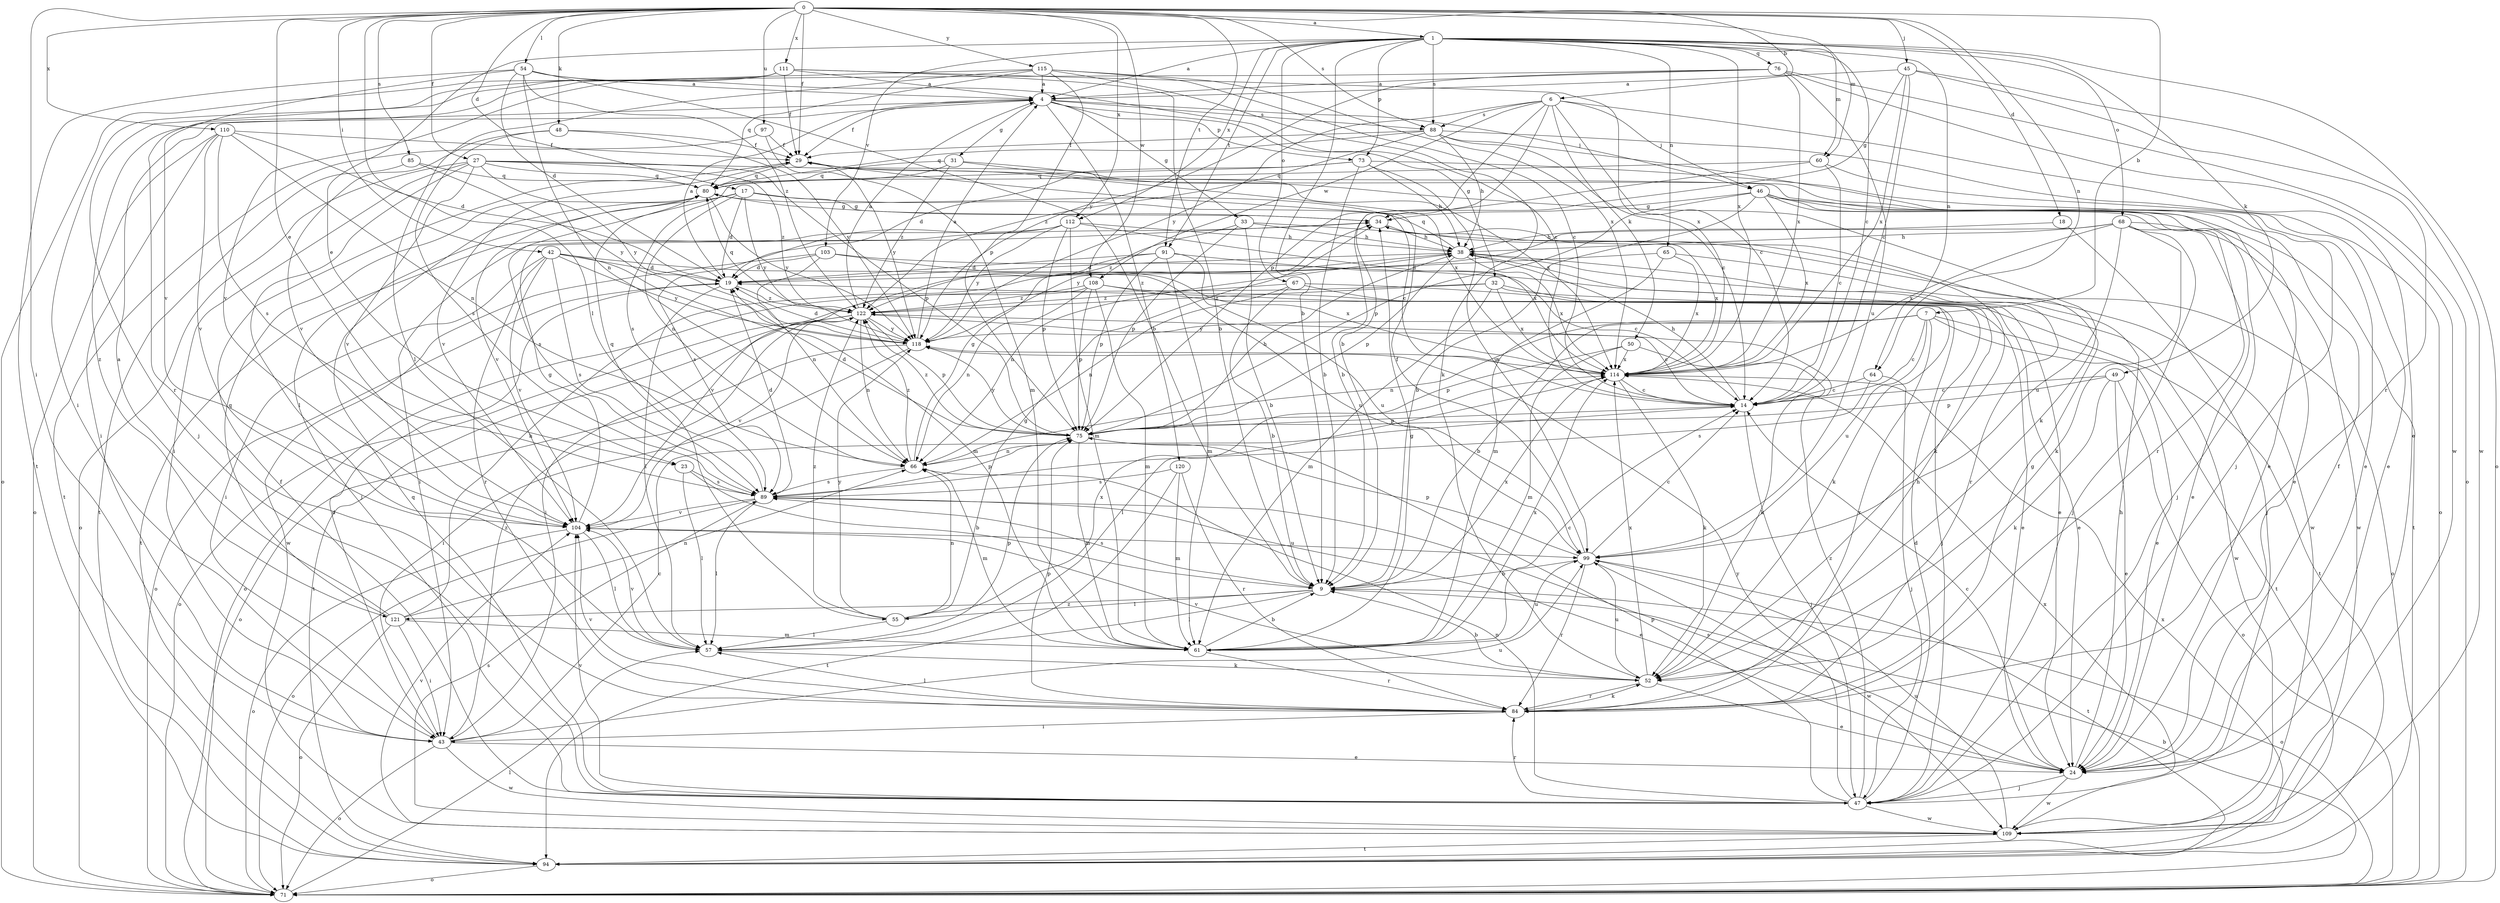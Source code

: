 strict digraph  {
0;
1;
4;
6;
7;
9;
14;
17;
18;
19;
23;
24;
27;
29;
31;
32;
33;
34;
38;
42;
43;
45;
46;
47;
48;
49;
50;
52;
54;
55;
57;
60;
61;
64;
65;
66;
67;
68;
71;
73;
75;
76;
80;
84;
85;
88;
89;
91;
94;
97;
99;
103;
104;
108;
109;
110;
111;
112;
114;
115;
118;
120;
121;
122;
0 -> 1  [label=a];
0 -> 6  [label=b];
0 -> 7  [label=b];
0 -> 17  [label=d];
0 -> 18  [label=d];
0 -> 23  [label=e];
0 -> 27  [label=f];
0 -> 29  [label=f];
0 -> 42  [label=i];
0 -> 43  [label=i];
0 -> 45  [label=j];
0 -> 48  [label=k];
0 -> 54  [label=l];
0 -> 55  [label=l];
0 -> 60  [label=m];
0 -> 64  [label=n];
0 -> 85  [label=s];
0 -> 88  [label=s];
0 -> 91  [label=t];
0 -> 97  [label=u];
0 -> 108  [label=w];
0 -> 110  [label=x];
0 -> 111  [label=x];
0 -> 112  [label=x];
0 -> 115  [label=y];
1 -> 4  [label=a];
1 -> 9  [label=b];
1 -> 14  [label=c];
1 -> 23  [label=e];
1 -> 49  [label=k];
1 -> 60  [label=m];
1 -> 64  [label=n];
1 -> 65  [label=n];
1 -> 67  [label=o];
1 -> 68  [label=o];
1 -> 71  [label=o];
1 -> 73  [label=p];
1 -> 76  [label=q];
1 -> 88  [label=s];
1 -> 91  [label=t];
1 -> 103  [label=v];
1 -> 112  [label=x];
1 -> 114  [label=x];
4 -> 29  [label=f];
4 -> 31  [label=g];
4 -> 32  [label=g];
4 -> 33  [label=g];
4 -> 46  [label=j];
4 -> 73  [label=p];
4 -> 88  [label=s];
4 -> 120  [label=z];
4 -> 121  [label=z];
6 -> 9  [label=b];
6 -> 14  [label=c];
6 -> 24  [label=e];
6 -> 46  [label=j];
6 -> 50  [label=k];
6 -> 75  [label=p];
6 -> 88  [label=s];
6 -> 108  [label=w];
6 -> 118  [label=y];
7 -> 9  [label=b];
7 -> 14  [label=c];
7 -> 24  [label=e];
7 -> 66  [label=n];
7 -> 84  [label=r];
7 -> 94  [label=t];
7 -> 99  [label=u];
7 -> 118  [label=y];
9 -> 55  [label=l];
9 -> 57  [label=l];
9 -> 71  [label=o];
9 -> 89  [label=s];
9 -> 114  [label=x];
9 -> 121  [label=z];
14 -> 38  [label=h];
14 -> 47  [label=j];
14 -> 75  [label=p];
17 -> 14  [label=c];
17 -> 19  [label=d];
17 -> 34  [label=g];
17 -> 47  [label=j];
17 -> 66  [label=n];
17 -> 89  [label=s];
17 -> 118  [label=y];
18 -> 38  [label=h];
18 -> 47  [label=j];
19 -> 4  [label=a];
19 -> 57  [label=l];
19 -> 71  [label=o];
19 -> 122  [label=z];
23 -> 9  [label=b];
23 -> 57  [label=l];
23 -> 89  [label=s];
24 -> 14  [label=c];
24 -> 29  [label=f];
24 -> 38  [label=h];
24 -> 47  [label=j];
24 -> 89  [label=s];
24 -> 109  [label=w];
27 -> 24  [label=e];
27 -> 43  [label=i];
27 -> 57  [label=l];
27 -> 71  [label=o];
27 -> 75  [label=p];
27 -> 80  [label=q];
27 -> 104  [label=v];
27 -> 118  [label=y];
27 -> 122  [label=z];
29 -> 80  [label=q];
29 -> 104  [label=v];
29 -> 114  [label=x];
29 -> 118  [label=y];
31 -> 52  [label=k];
31 -> 80  [label=q];
31 -> 89  [label=s];
31 -> 114  [label=x];
31 -> 122  [label=z];
32 -> 24  [label=e];
32 -> 61  [label=m];
32 -> 71  [label=o];
32 -> 109  [label=w];
32 -> 114  [label=x];
32 -> 122  [label=z];
33 -> 9  [label=b];
33 -> 38  [label=h];
33 -> 75  [label=p];
33 -> 109  [label=w];
33 -> 122  [label=z];
34 -> 38  [label=h];
34 -> 43  [label=i];
34 -> 52  [label=k];
34 -> 114  [label=x];
38 -> 19  [label=d];
38 -> 66  [label=n];
38 -> 75  [label=p];
38 -> 80  [label=q];
38 -> 84  [label=r];
38 -> 114  [label=x];
42 -> 19  [label=d];
42 -> 43  [label=i];
42 -> 61  [label=m];
42 -> 84  [label=r];
42 -> 89  [label=s];
42 -> 99  [label=u];
42 -> 104  [label=v];
42 -> 118  [label=y];
43 -> 14  [label=c];
43 -> 19  [label=d];
43 -> 24  [label=e];
43 -> 71  [label=o];
43 -> 99  [label=u];
43 -> 109  [label=w];
43 -> 122  [label=z];
45 -> 4  [label=a];
45 -> 14  [label=c];
45 -> 34  [label=g];
45 -> 84  [label=r];
45 -> 109  [label=w];
45 -> 114  [label=x];
46 -> 9  [label=b];
46 -> 24  [label=e];
46 -> 34  [label=g];
46 -> 47  [label=j];
46 -> 75  [label=p];
46 -> 84  [label=r];
46 -> 94  [label=t];
46 -> 114  [label=x];
47 -> 19  [label=d];
47 -> 29  [label=f];
47 -> 66  [label=n];
47 -> 75  [label=p];
47 -> 80  [label=q];
47 -> 84  [label=r];
47 -> 104  [label=v];
47 -> 109  [label=w];
47 -> 118  [label=y];
47 -> 122  [label=z];
48 -> 29  [label=f];
48 -> 89  [label=s];
48 -> 104  [label=v];
48 -> 118  [label=y];
49 -> 14  [label=c];
49 -> 24  [label=e];
49 -> 52  [label=k];
49 -> 71  [label=o];
49 -> 75  [label=p];
50 -> 52  [label=k];
50 -> 61  [label=m];
50 -> 75  [label=p];
50 -> 114  [label=x];
52 -> 9  [label=b];
52 -> 24  [label=e];
52 -> 84  [label=r];
52 -> 99  [label=u];
52 -> 104  [label=v];
52 -> 114  [label=x];
54 -> 4  [label=a];
54 -> 9  [label=b];
54 -> 14  [label=c];
54 -> 19  [label=d];
54 -> 66  [label=n];
54 -> 94  [label=t];
54 -> 104  [label=v];
54 -> 122  [label=z];
55 -> 34  [label=g];
55 -> 57  [label=l];
55 -> 66  [label=n];
55 -> 114  [label=x];
55 -> 118  [label=y];
55 -> 122  [label=z];
57 -> 52  [label=k];
57 -> 75  [label=p];
57 -> 104  [label=v];
60 -> 9  [label=b];
60 -> 14  [label=c];
60 -> 24  [label=e];
60 -> 80  [label=q];
61 -> 9  [label=b];
61 -> 14  [label=c];
61 -> 34  [label=g];
61 -> 84  [label=r];
61 -> 99  [label=u];
61 -> 114  [label=x];
64 -> 14  [label=c];
64 -> 47  [label=j];
64 -> 89  [label=s];
65 -> 19  [label=d];
65 -> 61  [label=m];
65 -> 71  [label=o];
65 -> 114  [label=x];
66 -> 34  [label=g];
66 -> 61  [label=m];
66 -> 89  [label=s];
66 -> 122  [label=z];
67 -> 9  [label=b];
67 -> 47  [label=j];
67 -> 66  [label=n];
67 -> 94  [label=t];
67 -> 122  [label=z];
68 -> 24  [label=e];
68 -> 38  [label=h];
68 -> 47  [label=j];
68 -> 52  [label=k];
68 -> 99  [label=u];
68 -> 109  [label=w];
68 -> 114  [label=x];
68 -> 118  [label=y];
71 -> 9  [label=b];
71 -> 57  [label=l];
73 -> 9  [label=b];
73 -> 19  [label=d];
73 -> 24  [label=e];
73 -> 38  [label=h];
73 -> 80  [label=q];
73 -> 99  [label=u];
75 -> 19  [label=d];
75 -> 38  [label=h];
75 -> 61  [label=m];
75 -> 66  [label=n];
75 -> 118  [label=y];
75 -> 122  [label=z];
76 -> 4  [label=a];
76 -> 71  [label=o];
76 -> 99  [label=u];
76 -> 104  [label=v];
76 -> 109  [label=w];
76 -> 114  [label=x];
76 -> 118  [label=y];
80 -> 34  [label=g];
80 -> 104  [label=v];
80 -> 118  [label=y];
84 -> 34  [label=g];
84 -> 38  [label=h];
84 -> 43  [label=i];
84 -> 52  [label=k];
84 -> 57  [label=l];
84 -> 75  [label=p];
84 -> 104  [label=v];
85 -> 80  [label=q];
85 -> 94  [label=t];
85 -> 118  [label=y];
88 -> 14  [label=c];
88 -> 29  [label=f];
88 -> 38  [label=h];
88 -> 47  [label=j];
88 -> 71  [label=o];
88 -> 80  [label=q];
88 -> 122  [label=z];
89 -> 19  [label=d];
89 -> 24  [label=e];
89 -> 57  [label=l];
89 -> 71  [label=o];
89 -> 75  [label=p];
89 -> 80  [label=q];
89 -> 104  [label=v];
91 -> 14  [label=c];
91 -> 19  [label=d];
91 -> 61  [label=m];
91 -> 75  [label=p];
91 -> 99  [label=u];
91 -> 104  [label=v];
94 -> 71  [label=o];
94 -> 114  [label=x];
97 -> 29  [label=f];
97 -> 61  [label=m];
97 -> 94  [label=t];
99 -> 9  [label=b];
99 -> 14  [label=c];
99 -> 29  [label=f];
99 -> 75  [label=p];
99 -> 84  [label=r];
99 -> 94  [label=t];
99 -> 109  [label=w];
103 -> 19  [label=d];
103 -> 24  [label=e];
103 -> 66  [label=n];
103 -> 109  [label=w];
103 -> 114  [label=x];
104 -> 34  [label=g];
104 -> 57  [label=l];
104 -> 71  [label=o];
104 -> 99  [label=u];
108 -> 24  [label=e];
108 -> 43  [label=i];
108 -> 52  [label=k];
108 -> 61  [label=m];
108 -> 66  [label=n];
108 -> 75  [label=p];
108 -> 122  [label=z];
109 -> 89  [label=s];
109 -> 94  [label=t];
109 -> 99  [label=u];
109 -> 104  [label=v];
109 -> 114  [label=x];
110 -> 19  [label=d];
110 -> 29  [label=f];
110 -> 43  [label=i];
110 -> 66  [label=n];
110 -> 71  [label=o];
110 -> 89  [label=s];
110 -> 104  [label=v];
111 -> 4  [label=a];
111 -> 9  [label=b];
111 -> 29  [label=f];
111 -> 43  [label=i];
111 -> 47  [label=j];
111 -> 71  [label=o];
111 -> 114  [label=x];
112 -> 38  [label=h];
112 -> 61  [label=m];
112 -> 75  [label=p];
112 -> 89  [label=s];
112 -> 94  [label=t];
112 -> 114  [label=x];
112 -> 118  [label=y];
114 -> 14  [label=c];
114 -> 52  [label=k];
114 -> 57  [label=l];
115 -> 4  [label=a];
115 -> 14  [label=c];
115 -> 52  [label=k];
115 -> 57  [label=l];
115 -> 75  [label=p];
115 -> 80  [label=q];
115 -> 84  [label=r];
115 -> 114  [label=x];
118 -> 4  [label=a];
118 -> 19  [label=d];
118 -> 43  [label=i];
118 -> 71  [label=o];
118 -> 114  [label=x];
120 -> 61  [label=m];
120 -> 84  [label=r];
120 -> 89  [label=s];
120 -> 94  [label=t];
121 -> 4  [label=a];
121 -> 38  [label=h];
121 -> 43  [label=i];
121 -> 61  [label=m];
121 -> 66  [label=n];
121 -> 71  [label=o];
121 -> 80  [label=q];
122 -> 4  [label=a];
122 -> 14  [label=c];
122 -> 66  [label=n];
122 -> 71  [label=o];
122 -> 75  [label=p];
122 -> 80  [label=q];
122 -> 94  [label=t];
122 -> 104  [label=v];
122 -> 118  [label=y];
}
